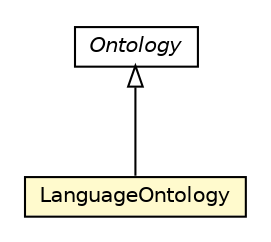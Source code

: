 #!/usr/local/bin/dot
#
# Class diagram 
# Generated by UMLGraph version R5_6-24-gf6e263 (http://www.umlgraph.org/)
#

digraph G {
	edge [fontname="Helvetica",fontsize=10,labelfontname="Helvetica",labelfontsize=10];
	node [fontname="Helvetica",fontsize=10,shape=plaintext];
	nodesep=0.25;
	ranksep=0.5;
	// org.universAAL.middleware.owl.Ontology
	c5172702 [label=<<table title="org.universAAL.middleware.owl.Ontology" border="0" cellborder="1" cellspacing="0" cellpadding="2" port="p" href="../../middleware/owl/Ontology.html">
		<tr><td><table border="0" cellspacing="0" cellpadding="1">
<tr><td align="center" balign="center"><font face="Helvetica-Oblique"> Ontology </font></td></tr>
		</table></td></tr>
		</table>>, URL="../../middleware/owl/Ontology.html", fontname="Helvetica", fontcolor="black", fontsize=10.0];
	// org.universAAL.ontology.language.LanguageOntology
	c5173524 [label=<<table title="org.universAAL.ontology.language.LanguageOntology" border="0" cellborder="1" cellspacing="0" cellpadding="2" port="p" bgcolor="lemonChiffon" href="./LanguageOntology.html">
		<tr><td><table border="0" cellspacing="0" cellpadding="1">
<tr><td align="center" balign="center"> LanguageOntology </td></tr>
		</table></td></tr>
		</table>>, URL="./LanguageOntology.html", fontname="Helvetica", fontcolor="black", fontsize=10.0];
	//org.universAAL.ontology.language.LanguageOntology extends org.universAAL.middleware.owl.Ontology
	c5172702:p -> c5173524:p [dir=back,arrowtail=empty];
}

